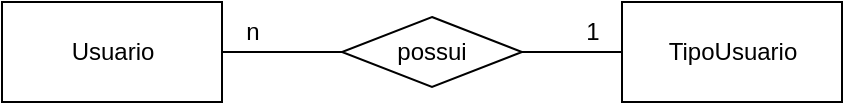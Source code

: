 <mxfile version="20.2.2" type="device" pages="2"><diagram id="liuGl3Yo1u18A7syYMZv" name="Page-1"><mxGraphModel dx="723" dy="402" grid="1" gridSize="10" guides="1" tooltips="1" connect="1" arrows="1" fold="1" page="1" pageScale="1" pageWidth="827" pageHeight="1169" math="0" shadow="0"><root><mxCell id="0"/><mxCell id="1" parent="0"/><mxCell id="NrCfAyxE96yOce2sh4Vi-4" style="edgeStyle=orthogonalEdgeStyle;rounded=0;orthogonalLoop=1;jettySize=auto;html=1;entryX=0;entryY=0.5;entryDx=0;entryDy=0;endArrow=none;endFill=0;" edge="1" parent="1" source="NrCfAyxE96yOce2sh4Vi-1" target="NrCfAyxE96yOce2sh4Vi-2"><mxGeometry relative="1" as="geometry"/></mxCell><mxCell id="NrCfAyxE96yOce2sh4Vi-1" value="Usuario" style="html=1;" vertex="1" parent="1"><mxGeometry x="80" y="120" width="110" height="50" as="geometry"/></mxCell><mxCell id="NrCfAyxE96yOce2sh4Vi-5" style="edgeStyle=orthogonalEdgeStyle;rounded=0;orthogonalLoop=1;jettySize=auto;html=1;entryX=0;entryY=0.5;entryDx=0;entryDy=0;endArrow=none;endFill=0;" edge="1" parent="1" source="NrCfAyxE96yOce2sh4Vi-2" target="NrCfAyxE96yOce2sh4Vi-3"><mxGeometry relative="1" as="geometry"/></mxCell><mxCell id="NrCfAyxE96yOce2sh4Vi-2" value="possui" style="rhombus;whiteSpace=wrap;html=1;" vertex="1" parent="1"><mxGeometry x="250" y="127.5" width="90" height="35" as="geometry"/></mxCell><mxCell id="NrCfAyxE96yOce2sh4Vi-3" value="TipoUsuario" style="html=1;" vertex="1" parent="1"><mxGeometry x="390" y="120" width="110" height="50" as="geometry"/></mxCell><mxCell id="NrCfAyxE96yOce2sh4Vi-6" value="1" style="text;html=1;align=center;verticalAlign=middle;resizable=0;points=[];autosize=1;strokeColor=none;fillColor=none;" vertex="1" parent="1"><mxGeometry x="360" y="120" width="30" height="30" as="geometry"/></mxCell><mxCell id="NrCfAyxE96yOce2sh4Vi-7" value="n" style="text;html=1;align=center;verticalAlign=middle;resizable=0;points=[];autosize=1;strokeColor=none;fillColor=none;" vertex="1" parent="1"><mxGeometry x="190" y="120" width="30" height="30" as="geometry"/></mxCell></root></mxGraphModel></diagram><diagram id="n2pwR7IWZ9USgYu4qkPj" name="Página-2"><mxGraphModel dx="868" dy="482" grid="1" gridSize="10" guides="1" tooltips="1" connect="1" arrows="1" fold="1" page="1" pageScale="1" pageWidth="827" pageHeight="1169" math="0" shadow="0"><root><mxCell id="0"/><mxCell id="1" parent="0"/></root></mxGraphModel></diagram></mxfile>